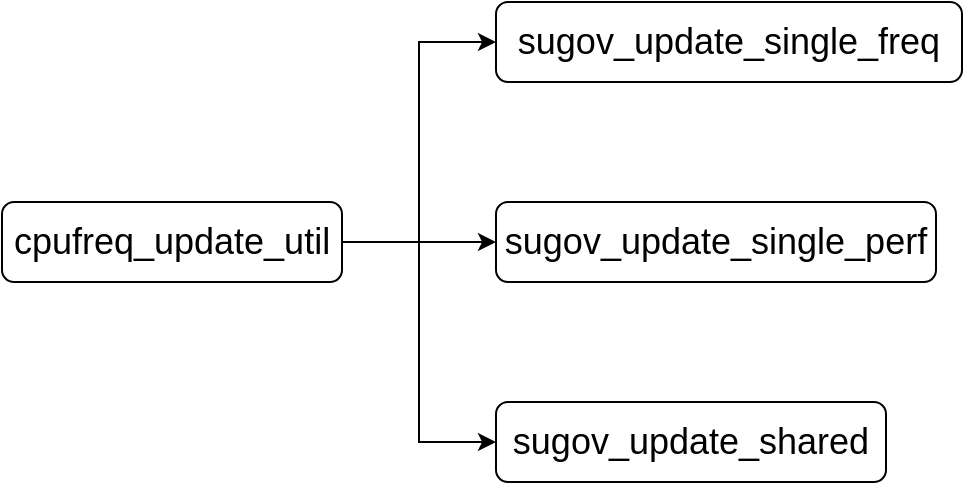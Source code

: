 <mxfile version="27.1.6">
  <diagram name="第 1 页" id="L8qr6TQWqt2X9JVQx4vZ">
    <mxGraphModel dx="976" dy="663" grid="1" gridSize="10" guides="1" tooltips="1" connect="1" arrows="1" fold="1" page="1" pageScale="1" pageWidth="827" pageHeight="1169" math="0" shadow="0">
      <root>
        <mxCell id="0" />
        <mxCell id="1" parent="0" />
        <mxCell id="yCZR7ynTBGqF_OfOwiEY-2" value="&lt;font style=&quot;font-size: 18px;&quot;&gt;sugov_update_single_freq&lt;/font&gt;" style="rounded=1;whiteSpace=wrap;html=1;" vertex="1" parent="1">
          <mxGeometry x="847" y="250" width="233" height="40" as="geometry" />
        </mxCell>
        <mxCell id="yCZR7ynTBGqF_OfOwiEY-3" value="&lt;font style=&quot;font-size: 18px;&quot;&gt;sugov_update_single_perf&lt;/font&gt;" style="rounded=1;whiteSpace=wrap;html=1;" vertex="1" parent="1">
          <mxGeometry x="847" y="350" width="220" height="40" as="geometry" />
        </mxCell>
        <mxCell id="yCZR7ynTBGqF_OfOwiEY-5" style="edgeStyle=orthogonalEdgeStyle;rounded=0;orthogonalLoop=1;jettySize=auto;html=1;exitX=1;exitY=0.5;exitDx=0;exitDy=0;entryX=0;entryY=0.5;entryDx=0;entryDy=0;" edge="1" parent="1" source="yCZR7ynTBGqF_OfOwiEY-4" target="yCZR7ynTBGqF_OfOwiEY-2">
          <mxGeometry relative="1" as="geometry" />
        </mxCell>
        <mxCell id="yCZR7ynTBGqF_OfOwiEY-6" style="edgeStyle=orthogonalEdgeStyle;rounded=0;orthogonalLoop=1;jettySize=auto;html=1;exitX=1;exitY=0.5;exitDx=0;exitDy=0;entryX=0;entryY=0.5;entryDx=0;entryDy=0;" edge="1" parent="1" source="yCZR7ynTBGqF_OfOwiEY-4" target="yCZR7ynTBGqF_OfOwiEY-3">
          <mxGeometry relative="1" as="geometry" />
        </mxCell>
        <mxCell id="yCZR7ynTBGqF_OfOwiEY-8" style="edgeStyle=orthogonalEdgeStyle;rounded=0;orthogonalLoop=1;jettySize=auto;html=1;exitX=1;exitY=0.5;exitDx=0;exitDy=0;entryX=0;entryY=0.5;entryDx=0;entryDy=0;" edge="1" parent="1" source="yCZR7ynTBGqF_OfOwiEY-4" target="yCZR7ynTBGqF_OfOwiEY-7">
          <mxGeometry relative="1" as="geometry" />
        </mxCell>
        <mxCell id="yCZR7ynTBGqF_OfOwiEY-4" value="&lt;font style=&quot;font-size: 18px;&quot;&gt;cpufreq_update_util&lt;/font&gt;" style="rounded=1;whiteSpace=wrap;html=1;" vertex="1" parent="1">
          <mxGeometry x="600" y="350" width="170" height="40" as="geometry" />
        </mxCell>
        <mxCell id="yCZR7ynTBGqF_OfOwiEY-7" value="&lt;font style=&quot;font-size: 18px;&quot;&gt;sugov_update_shared&lt;/font&gt;" style="rounded=1;whiteSpace=wrap;html=1;" vertex="1" parent="1">
          <mxGeometry x="847" y="450" width="195" height="40" as="geometry" />
        </mxCell>
      </root>
    </mxGraphModel>
  </diagram>
</mxfile>
